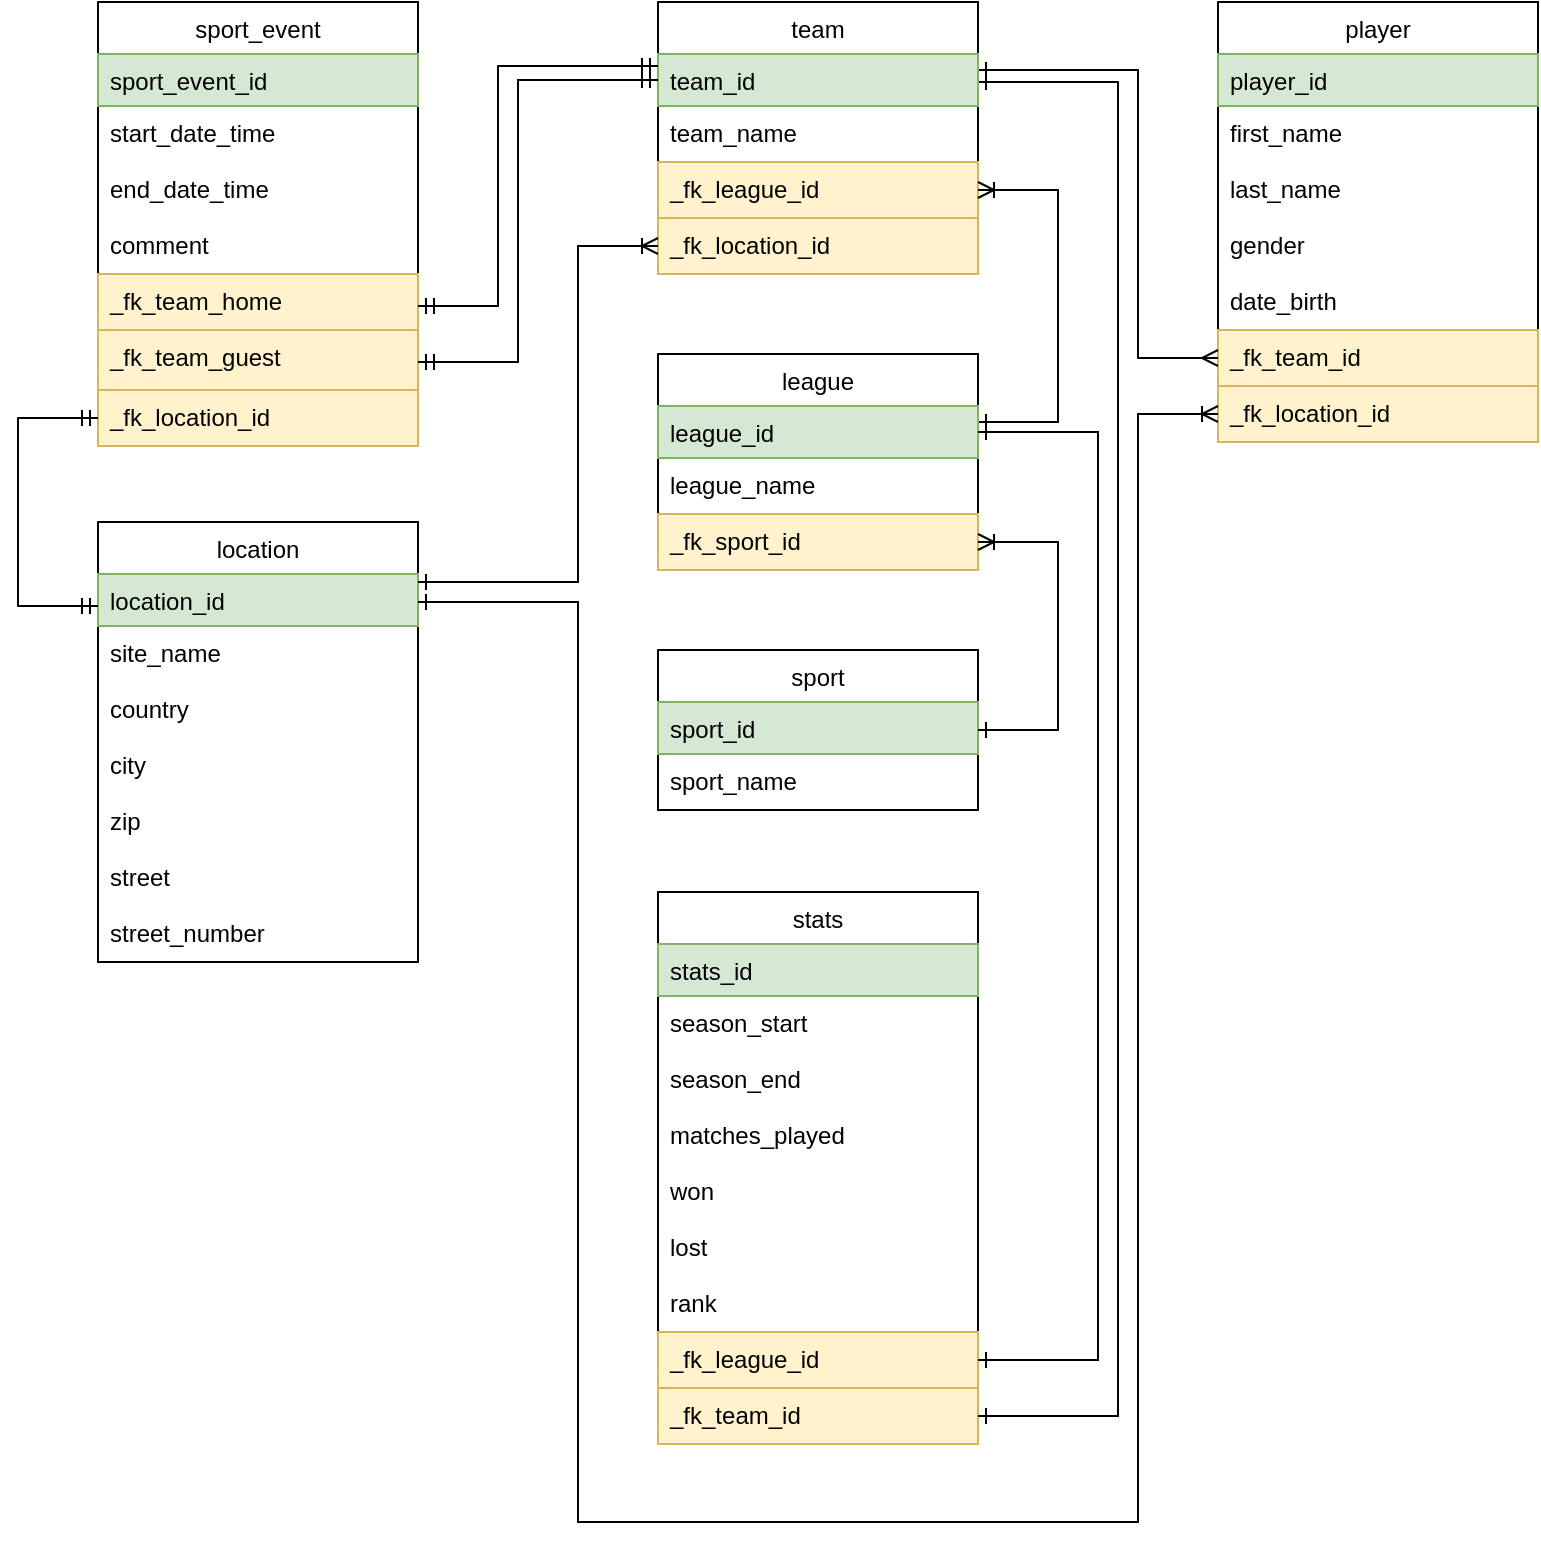 <mxfile version="13.11.0" type="github"><diagram id="yVWPoasluQvPEeiIY3MF" name="Page-1"><mxGraphModel dx="2037" dy="214" grid="1" gridSize="10" guides="1" tooltips="1" connect="1" arrows="1" fold="1" page="1" pageScale="1" pageWidth="1169" pageHeight="827" math="0" shadow="0"><root><mxCell id="0"/><mxCell id="1" parent="0"/><mxCell id="QTRJP33zMCgUYMAzONUv-73" value="sport_event" style="swimlane;fontStyle=0;childLayout=stackLayout;horizontal=1;startSize=26;fillColor=none;horizontalStack=0;resizeParent=1;resizeParentMax=0;resizeLast=0;collapsible=1;marginBottom=0;" vertex="1" parent="1"><mxGeometry x="240" y="880" width="160" height="222" as="geometry"/></mxCell><mxCell id="QTRJP33zMCgUYMAzONUv-74" value="sport_event_id" style="text;strokeColor=#82b366;fillColor=#d5e8d4;align=left;verticalAlign=top;spacingLeft=4;spacingRight=4;overflow=hidden;rotatable=0;points=[[0,0.5],[1,0.5]];portConstraint=eastwest;" vertex="1" parent="QTRJP33zMCgUYMAzONUv-73"><mxGeometry y="26" width="160" height="26" as="geometry"/></mxCell><mxCell id="QTRJP33zMCgUYMAzONUv-75" value="start_date_time" style="text;strokeColor=none;fillColor=none;align=left;verticalAlign=top;spacingLeft=4;spacingRight=4;overflow=hidden;rotatable=0;points=[[0,0.5],[1,0.5]];portConstraint=eastwest;" vertex="1" parent="QTRJP33zMCgUYMAzONUv-73"><mxGeometry y="52" width="160" height="28" as="geometry"/></mxCell><mxCell id="QTRJP33zMCgUYMAzONUv-78" value="end_date_time" style="text;strokeColor=none;fillColor=none;align=left;verticalAlign=top;spacingLeft=4;spacingRight=4;overflow=hidden;rotatable=0;points=[[0,0.5],[1,0.5]];portConstraint=eastwest;" vertex="1" parent="QTRJP33zMCgUYMAzONUv-73"><mxGeometry y="80" width="160" height="28" as="geometry"/></mxCell><mxCell id="QTRJP33zMCgUYMAzONUv-79" value="comment" style="text;strokeColor=none;fillColor=none;align=left;verticalAlign=top;spacingLeft=4;spacingRight=4;overflow=hidden;rotatable=0;points=[[0,0.5],[1,0.5]];portConstraint=eastwest;" vertex="1" parent="QTRJP33zMCgUYMAzONUv-73"><mxGeometry y="108" width="160" height="28" as="geometry"/></mxCell><mxCell id="QTRJP33zMCgUYMAzONUv-308" value="_fk_team_home" style="text;strokeColor=#d6b656;fillColor=#fff2cc;align=left;verticalAlign=top;spacingLeft=4;spacingRight=4;overflow=hidden;rotatable=0;points=[[0,0.5],[1,0.5]];portConstraint=eastwest;" vertex="1" parent="QTRJP33zMCgUYMAzONUv-73"><mxGeometry y="136" width="160" height="28" as="geometry"/></mxCell><mxCell id="QTRJP33zMCgUYMAzONUv-227" value="_fk_team_guest" style="text;strokeColor=#d6b656;fillColor=#fff2cc;align=left;verticalAlign=top;spacingLeft=4;spacingRight=4;overflow=hidden;rotatable=0;points=[[0,0.5],[1,0.5]];portConstraint=eastwest;" vertex="1" parent="QTRJP33zMCgUYMAzONUv-73"><mxGeometry y="164" width="160" height="30" as="geometry"/></mxCell><mxCell id="QTRJP33zMCgUYMAzONUv-88" value="_fk_location_id" style="text;strokeColor=#d6b656;fillColor=#fff2cc;align=left;verticalAlign=top;spacingLeft=4;spacingRight=4;overflow=hidden;rotatable=0;points=[[0,0.5],[1,0.5]];portConstraint=eastwest;" vertex="1" parent="QTRJP33zMCgUYMAzONUv-73"><mxGeometry y="194" width="160" height="28" as="geometry"/></mxCell><mxCell id="QTRJP33zMCgUYMAzONUv-80" value="location" style="swimlane;fontStyle=0;childLayout=stackLayout;horizontal=1;startSize=26;fillColor=none;horizontalStack=0;resizeParent=1;resizeParentMax=0;resizeLast=0;collapsible=1;marginBottom=0;" vertex="1" parent="1"><mxGeometry x="240" y="1140" width="160" height="220" as="geometry"/></mxCell><mxCell id="QTRJP33zMCgUYMAzONUv-81" value="location_id" style="text;strokeColor=#82b366;fillColor=#d5e8d4;align=left;verticalAlign=top;spacingLeft=4;spacingRight=4;overflow=hidden;rotatable=0;points=[[0,0.5],[1,0.5]];portConstraint=eastwest;" vertex="1" parent="QTRJP33zMCgUYMAzONUv-80"><mxGeometry y="26" width="160" height="26" as="geometry"/></mxCell><mxCell id="QTRJP33zMCgUYMAzONUv-82" value="site_name" style="text;strokeColor=none;fillColor=none;align=left;verticalAlign=top;spacingLeft=4;spacingRight=4;overflow=hidden;rotatable=0;points=[[0,0.5],[1,0.5]];portConstraint=eastwest;" vertex="1" parent="QTRJP33zMCgUYMAzONUv-80"><mxGeometry y="52" width="160" height="28" as="geometry"/></mxCell><mxCell id="QTRJP33zMCgUYMAzONUv-84" value="country" style="text;strokeColor=none;fillColor=none;align=left;verticalAlign=top;spacingLeft=4;spacingRight=4;overflow=hidden;rotatable=0;points=[[0,0.5],[1,0.5]];portConstraint=eastwest;" vertex="1" parent="QTRJP33zMCgUYMAzONUv-80"><mxGeometry y="80" width="160" height="28" as="geometry"/></mxCell><mxCell id="QTRJP33zMCgUYMAzONUv-83" value="city" style="text;strokeColor=none;fillColor=none;align=left;verticalAlign=top;spacingLeft=4;spacingRight=4;overflow=hidden;rotatable=0;points=[[0,0.5],[1,0.5]];portConstraint=eastwest;" vertex="1" parent="QTRJP33zMCgUYMAzONUv-80"><mxGeometry y="108" width="160" height="28" as="geometry"/></mxCell><mxCell id="QTRJP33zMCgUYMAzONUv-85" value="zip" style="text;strokeColor=none;fillColor=none;align=left;verticalAlign=top;spacingLeft=4;spacingRight=4;overflow=hidden;rotatable=0;points=[[0,0.5],[1,0.5]];portConstraint=eastwest;" vertex="1" parent="QTRJP33zMCgUYMAzONUv-80"><mxGeometry y="136" width="160" height="28" as="geometry"/></mxCell><mxCell id="QTRJP33zMCgUYMAzONUv-86" value="street" style="text;strokeColor=none;fillColor=none;align=left;verticalAlign=top;spacingLeft=4;spacingRight=4;overflow=hidden;rotatable=0;points=[[0,0.5],[1,0.5]];portConstraint=eastwest;" vertex="1" parent="QTRJP33zMCgUYMAzONUv-80"><mxGeometry y="164" width="160" height="28" as="geometry"/></mxCell><mxCell id="QTRJP33zMCgUYMAzONUv-87" value="street_number" style="text;strokeColor=none;fillColor=none;align=left;verticalAlign=top;spacingLeft=4;spacingRight=4;overflow=hidden;rotatable=0;points=[[0,0.5],[1,0.5]];portConstraint=eastwest;" vertex="1" parent="QTRJP33zMCgUYMAzONUv-80"><mxGeometry y="192" width="160" height="28" as="geometry"/></mxCell><mxCell id="QTRJP33zMCgUYMAzONUv-89" value="stats" style="swimlane;fontStyle=0;childLayout=stackLayout;horizontal=1;startSize=26;fillColor=none;horizontalStack=0;resizeParent=1;resizeParentMax=0;resizeLast=0;collapsible=1;marginBottom=0;" vertex="1" parent="1"><mxGeometry x="520" y="1325" width="160" height="276" as="geometry"/></mxCell><mxCell id="QTRJP33zMCgUYMAzONUv-90" value="stats_id" style="text;strokeColor=#82b366;fillColor=#d5e8d4;align=left;verticalAlign=top;spacingLeft=4;spacingRight=4;overflow=hidden;rotatable=0;points=[[0,0.5],[1,0.5]];portConstraint=eastwest;" vertex="1" parent="QTRJP33zMCgUYMAzONUv-89"><mxGeometry y="26" width="160" height="26" as="geometry"/></mxCell><mxCell id="QTRJP33zMCgUYMAzONUv-91" value="season_start" style="text;strokeColor=none;fillColor=none;align=left;verticalAlign=top;spacingLeft=4;spacingRight=4;overflow=hidden;rotatable=0;points=[[0,0.5],[1,0.5]];portConstraint=eastwest;" vertex="1" parent="QTRJP33zMCgUYMAzONUv-89"><mxGeometry y="52" width="160" height="28" as="geometry"/></mxCell><mxCell id="QTRJP33zMCgUYMAzONUv-325" value="season_end" style="text;strokeColor=none;fillColor=none;align=left;verticalAlign=top;spacingLeft=4;spacingRight=4;overflow=hidden;rotatable=0;points=[[0,0.5],[1,0.5]];portConstraint=eastwest;" vertex="1" parent="QTRJP33zMCgUYMAzONUv-89"><mxGeometry y="80" width="160" height="28" as="geometry"/></mxCell><mxCell id="QTRJP33zMCgUYMAzONUv-92" value="matches_played" style="text;strokeColor=none;fillColor=none;align=left;verticalAlign=top;spacingLeft=4;spacingRight=4;overflow=hidden;rotatable=0;points=[[0,0.5],[1,0.5]];portConstraint=eastwest;" vertex="1" parent="QTRJP33zMCgUYMAzONUv-89"><mxGeometry y="108" width="160" height="28" as="geometry"/></mxCell><mxCell id="QTRJP33zMCgUYMAzONUv-93" value="won" style="text;strokeColor=none;fillColor=none;align=left;verticalAlign=top;spacingLeft=4;spacingRight=4;overflow=hidden;rotatable=0;points=[[0,0.5],[1,0.5]];portConstraint=eastwest;" vertex="1" parent="QTRJP33zMCgUYMAzONUv-89"><mxGeometry y="136" width="160" height="28" as="geometry"/></mxCell><mxCell id="QTRJP33zMCgUYMAzONUv-101" value="lost" style="text;strokeColor=none;fillColor=none;align=left;verticalAlign=top;spacingLeft=4;spacingRight=4;overflow=hidden;rotatable=0;points=[[0,0.5],[1,0.5]];portConstraint=eastwest;" vertex="1" parent="QTRJP33zMCgUYMAzONUv-89"><mxGeometry y="164" width="160" height="28" as="geometry"/></mxCell><mxCell id="QTRJP33zMCgUYMAzONUv-94" value="rank" style="text;strokeColor=none;fillColor=none;align=left;verticalAlign=top;spacingLeft=4;spacingRight=4;overflow=hidden;rotatable=0;points=[[0,0.5],[1,0.5]];portConstraint=eastwest;" vertex="1" parent="QTRJP33zMCgUYMAzONUv-89"><mxGeometry y="192" width="160" height="28" as="geometry"/></mxCell><mxCell id="QTRJP33zMCgUYMAzONUv-327" value="_fk_league_id" style="text;strokeColor=#d6b656;fillColor=#fff2cc;align=left;verticalAlign=top;spacingLeft=4;spacingRight=4;overflow=hidden;rotatable=0;points=[[0,0.5],[1,0.5]];portConstraint=eastwest;" vertex="1" parent="QTRJP33zMCgUYMAzONUv-89"><mxGeometry y="220" width="160" height="28" as="geometry"/></mxCell><mxCell id="QTRJP33zMCgUYMAzONUv-324" value="_fk_team_id" style="text;strokeColor=#d6b656;fillColor=#fff2cc;align=left;verticalAlign=top;spacingLeft=4;spacingRight=4;overflow=hidden;rotatable=0;points=[[0,0.5],[1,0.5]];portConstraint=eastwest;" vertex="1" parent="QTRJP33zMCgUYMAzONUv-89"><mxGeometry y="248" width="160" height="28" as="geometry"/></mxCell><mxCell id="QTRJP33zMCgUYMAzONUv-119" value="player" style="swimlane;fontStyle=0;childLayout=stackLayout;horizontal=1;startSize=26;fillColor=none;horizontalStack=0;resizeParent=1;resizeParentMax=0;resizeLast=0;collapsible=1;marginBottom=0;" vertex="1" parent="1"><mxGeometry x="800" y="880" width="160" height="220" as="geometry"/></mxCell><mxCell id="QTRJP33zMCgUYMAzONUv-120" value="player_id" style="text;strokeColor=#82b366;fillColor=#d5e8d4;align=left;verticalAlign=top;spacingLeft=4;spacingRight=4;overflow=hidden;rotatable=0;points=[[0,0.5],[1,0.5]];portConstraint=eastwest;" vertex="1" parent="QTRJP33zMCgUYMAzONUv-119"><mxGeometry y="26" width="160" height="26" as="geometry"/></mxCell><mxCell id="QTRJP33zMCgUYMAzONUv-121" value="first_name" style="text;strokeColor=none;fillColor=none;align=left;verticalAlign=top;spacingLeft=4;spacingRight=4;overflow=hidden;rotatable=0;points=[[0,0.5],[1,0.5]];portConstraint=eastwest;" vertex="1" parent="QTRJP33zMCgUYMAzONUv-119"><mxGeometry y="52" width="160" height="28" as="geometry"/></mxCell><mxCell id="QTRJP33zMCgUYMAzONUv-122" value="last_name" style="text;strokeColor=none;fillColor=none;align=left;verticalAlign=top;spacingLeft=4;spacingRight=4;overflow=hidden;rotatable=0;points=[[0,0.5],[1,0.5]];portConstraint=eastwest;" vertex="1" parent="QTRJP33zMCgUYMAzONUv-119"><mxGeometry y="80" width="160" height="28" as="geometry"/></mxCell><mxCell id="QTRJP33zMCgUYMAzONUv-124" value="gender" style="text;strokeColor=none;fillColor=none;align=left;verticalAlign=top;spacingLeft=4;spacingRight=4;overflow=hidden;rotatable=0;points=[[0,0.5],[1,0.5]];portConstraint=eastwest;" vertex="1" parent="QTRJP33zMCgUYMAzONUv-119"><mxGeometry y="108" width="160" height="28" as="geometry"/></mxCell><mxCell id="QTRJP33zMCgUYMAzONUv-123" value="date_birth" style="text;strokeColor=none;fillColor=none;align=left;verticalAlign=top;spacingLeft=4;spacingRight=4;overflow=hidden;rotatable=0;points=[[0,0.5],[1,0.5]];portConstraint=eastwest;" vertex="1" parent="QTRJP33zMCgUYMAzONUv-119"><mxGeometry y="136" width="160" height="28" as="geometry"/></mxCell><mxCell id="QTRJP33zMCgUYMAzONUv-142" value="_fk_team_id" style="text;strokeColor=#d6b656;fillColor=#fff2cc;align=left;verticalAlign=top;spacingLeft=4;spacingRight=4;overflow=hidden;rotatable=0;points=[[0,0.5],[1,0.5]];portConstraint=eastwest;" vertex="1" parent="QTRJP33zMCgUYMAzONUv-119"><mxGeometry y="164" width="160" height="28" as="geometry"/></mxCell><mxCell id="QTRJP33zMCgUYMAzONUv-306" value="_fk_location_id" style="text;strokeColor=#d6b656;fillColor=#fff2cc;align=left;verticalAlign=top;spacingLeft=4;spacingRight=4;overflow=hidden;rotatable=0;points=[[0,0.5],[1,0.5]];portConstraint=eastwest;" vertex="1" parent="QTRJP33zMCgUYMAzONUv-119"><mxGeometry y="192" width="160" height="28" as="geometry"/></mxCell><mxCell id="QTRJP33zMCgUYMAzONUv-255" style="edgeStyle=orthogonalEdgeStyle;rounded=0;orthogonalLoop=1;jettySize=auto;html=1;entryX=0;entryY=0.5;entryDx=0;entryDy=0;endArrow=ERmany;endFill=0;startArrow=ERone;startFill=0;" edge="1" parent="1" target="QTRJP33zMCgUYMAzONUv-142"><mxGeometry relative="1" as="geometry"><mxPoint x="680" y="914" as="sourcePoint"/><Array as="points"><mxPoint x="760" y="914"/><mxPoint x="760" y="1058"/></Array></mxGeometry></mxCell><mxCell id="QTRJP33zMCgUYMAzONUv-326" style="edgeStyle=orthogonalEdgeStyle;rounded=0;orthogonalLoop=1;jettySize=auto;html=1;entryX=1;entryY=0.5;entryDx=0;entryDy=0;startArrow=ERone;startFill=0;endArrow=ERone;endFill=0;" edge="1" parent="1" target="QTRJP33zMCgUYMAzONUv-324"><mxGeometry relative="1" as="geometry"><mxPoint x="680" y="920" as="sourcePoint"/><Array as="points"><mxPoint x="750" y="920"/><mxPoint x="750" y="1587"/></Array></mxGeometry></mxCell><mxCell id="QTRJP33zMCgUYMAzONUv-127" value="team" style="swimlane;fontStyle=0;childLayout=stackLayout;horizontal=1;startSize=26;fillColor=none;horizontalStack=0;resizeParent=1;resizeParentMax=0;resizeLast=0;collapsible=1;marginBottom=0;" vertex="1" parent="1"><mxGeometry x="520" y="880" width="160" height="136" as="geometry"/></mxCell><mxCell id="QTRJP33zMCgUYMAzONUv-128" value="team_id" style="text;strokeColor=#82b366;fillColor=#d5e8d4;align=left;verticalAlign=top;spacingLeft=4;spacingRight=4;overflow=hidden;rotatable=0;points=[[0,0.5],[1,0.5]];portConstraint=eastwest;" vertex="1" parent="QTRJP33zMCgUYMAzONUv-127"><mxGeometry y="26" width="160" height="26" as="geometry"/></mxCell><mxCell id="QTRJP33zMCgUYMAzONUv-133" value="team_name" style="text;align=left;verticalAlign=top;spacingLeft=4;spacingRight=4;overflow=hidden;rotatable=0;points=[[0,0.5],[1,0.5]];portConstraint=eastwest;" vertex="1" parent="QTRJP33zMCgUYMAzONUv-127"><mxGeometry y="52" width="160" height="28" as="geometry"/></mxCell><mxCell id="QTRJP33zMCgUYMAzONUv-141" value="_fk_league_id" style="text;strokeColor=#d6b656;fillColor=#fff2cc;align=left;verticalAlign=top;spacingLeft=4;spacingRight=4;overflow=hidden;rotatable=0;points=[[0,0.5],[1,0.5]];portConstraint=eastwest;" vertex="1" parent="QTRJP33zMCgUYMAzONUv-127"><mxGeometry y="80" width="160" height="28" as="geometry"/></mxCell><mxCell id="QTRJP33zMCgUYMAzONUv-139" value="_fk_location_id" style="text;strokeColor=#d6b656;fillColor=#fff2cc;align=left;verticalAlign=top;spacingLeft=4;spacingRight=4;overflow=hidden;rotatable=0;points=[[0,0.5],[1,0.5]];portConstraint=eastwest;" vertex="1" parent="QTRJP33zMCgUYMAzONUv-127"><mxGeometry y="108" width="160" height="28" as="geometry"/></mxCell><mxCell id="QTRJP33zMCgUYMAzONUv-254" style="edgeStyle=orthogonalEdgeStyle;rounded=0;orthogonalLoop=1;jettySize=auto;html=1;entryX=1;entryY=0.5;entryDx=0;entryDy=0;endArrow=ERoneToMany;endFill=0;startArrow=ERone;startFill=0;" edge="1" parent="1" target="QTRJP33zMCgUYMAzONUv-141"><mxGeometry relative="1" as="geometry"><mxPoint x="680" y="1090" as="sourcePoint"/><Array as="points"><mxPoint x="720" y="1090"/><mxPoint x="720" y="974"/></Array></mxGeometry></mxCell><mxCell id="QTRJP33zMCgUYMAzONUv-134" value="league" style="swimlane;fontStyle=0;childLayout=stackLayout;horizontal=1;startSize=26;fillColor=none;horizontalStack=0;resizeParent=1;resizeParentMax=0;resizeLast=0;collapsible=1;marginBottom=0;" vertex="1" parent="1"><mxGeometry x="520" y="1056" width="160" height="108" as="geometry"/></mxCell><mxCell id="QTRJP33zMCgUYMAzONUv-135" value="league_id" style="text;strokeColor=#82b366;fillColor=#d5e8d4;align=left;verticalAlign=top;spacingLeft=4;spacingRight=4;overflow=hidden;rotatable=0;points=[[0,0.5],[1,0.5]];portConstraint=eastwest;" vertex="1" parent="QTRJP33zMCgUYMAzONUv-134"><mxGeometry y="26" width="160" height="26" as="geometry"/></mxCell><mxCell id="QTRJP33zMCgUYMAzONUv-136" value="league_name" style="text;strokeColor=none;fillColor=none;align=left;verticalAlign=top;spacingLeft=4;spacingRight=4;overflow=hidden;rotatable=0;points=[[0,0.5],[1,0.5]];portConstraint=eastwest;" vertex="1" parent="QTRJP33zMCgUYMAzONUv-134"><mxGeometry y="52" width="160" height="28" as="geometry"/></mxCell><mxCell id="QTRJP33zMCgUYMAzONUv-302" value="_fk_sport_id" style="text;strokeColor=#d6b656;fillColor=#fff2cc;align=left;verticalAlign=top;spacingLeft=4;spacingRight=4;overflow=hidden;rotatable=0;points=[[0,0.5],[1,0.5]];portConstraint=eastwest;" vertex="1" parent="QTRJP33zMCgUYMAzONUv-134"><mxGeometry y="80" width="160" height="28" as="geometry"/></mxCell><mxCell id="QTRJP33zMCgUYMAzONUv-143" value="sport" style="swimlane;fontStyle=0;childLayout=stackLayout;horizontal=1;startSize=26;fillColor=none;horizontalStack=0;resizeParent=1;resizeParentMax=0;resizeLast=0;collapsible=1;marginBottom=0;" vertex="1" parent="1"><mxGeometry x="520" y="1204" width="160" height="80" as="geometry"/></mxCell><mxCell id="QTRJP33zMCgUYMAzONUv-144" value="sport_id" style="text;strokeColor=#82b366;fillColor=#d5e8d4;align=left;verticalAlign=top;spacingLeft=4;spacingRight=4;overflow=hidden;rotatable=0;points=[[0,0.5],[1,0.5]];portConstraint=eastwest;" vertex="1" parent="QTRJP33zMCgUYMAzONUv-143"><mxGeometry y="26" width="160" height="26" as="geometry"/></mxCell><mxCell id="QTRJP33zMCgUYMAzONUv-149" value="sport_name" style="text;align=left;verticalAlign=top;spacingLeft=4;spacingRight=4;overflow=hidden;rotatable=0;points=[[0,0.5],[1,0.5]];portConstraint=eastwest;" vertex="1" parent="QTRJP33zMCgUYMAzONUv-143"><mxGeometry y="52" width="160" height="28" as="geometry"/></mxCell><mxCell id="QTRJP33zMCgUYMAzONUv-248" style="edgeStyle=orthogonalEdgeStyle;rounded=0;orthogonalLoop=1;jettySize=auto;html=1;exitX=0;exitY=0.5;exitDx=0;exitDy=0;endArrow=ERmandOne;endFill=0;startArrow=ERmandOne;startFill=0;" edge="1" parent="1" source="QTRJP33zMCgUYMAzONUv-128"><mxGeometry relative="1" as="geometry"><mxPoint x="400" y="1060" as="targetPoint"/><Array as="points"><mxPoint x="450" y="919"/><mxPoint x="450" y="1060"/></Array></mxGeometry></mxCell><mxCell id="QTRJP33zMCgUYMAzONUv-249" style="edgeStyle=orthogonalEdgeStyle;rounded=0;orthogonalLoop=1;jettySize=auto;html=1;endArrow=ERmandOne;endFill=0;startArrow=ERmandOne;startFill=0;" edge="1" parent="1" target="QTRJP33zMCgUYMAzONUv-308"><mxGeometry relative="1" as="geometry"><mxPoint x="520" y="912" as="sourcePoint"/><mxPoint x="410" y="1031" as="targetPoint"/><Array as="points"><mxPoint x="440" y="912"/><mxPoint x="440" y="1032"/></Array></mxGeometry></mxCell><mxCell id="QTRJP33zMCgUYMAzONUv-256" style="edgeStyle=orthogonalEdgeStyle;rounded=0;orthogonalLoop=1;jettySize=auto;html=1;entryX=0;entryY=0.5;entryDx=0;entryDy=0;endArrow=ERmandOne;endFill=0;startArrow=ERmandOne;startFill=0;exitX=0;exitY=0.615;exitDx=0;exitDy=0;exitPerimeter=0;" edge="1" parent="1" source="QTRJP33zMCgUYMAzONUv-81" target="QTRJP33zMCgUYMAzONUv-88"><mxGeometry relative="1" as="geometry"><mxPoint x="210" y="1220" as="sourcePoint"/><Array as="points"><mxPoint x="200" y="1182"/><mxPoint x="200" y="1088"/></Array></mxGeometry></mxCell><mxCell id="QTRJP33zMCgUYMAzONUv-257" style="edgeStyle=orthogonalEdgeStyle;rounded=0;orthogonalLoop=1;jettySize=auto;html=1;endArrow=ERoneToMany;endFill=0;entryX=0;entryY=0.5;entryDx=0;entryDy=0;startArrow=ERone;startFill=0;" edge="1" parent="1" target="QTRJP33zMCgUYMAzONUv-139"><mxGeometry relative="1" as="geometry"><mxPoint x="400" y="1170" as="sourcePoint"/><mxPoint x="500" y="1002" as="targetPoint"/><Array as="points"><mxPoint x="400" y="1170"/><mxPoint x="480" y="1170"/><mxPoint x="480" y="1002"/></Array></mxGeometry></mxCell><mxCell id="QTRJP33zMCgUYMAzONUv-303" style="edgeStyle=orthogonalEdgeStyle;rounded=0;orthogonalLoop=1;jettySize=auto;html=1;exitX=1;exitY=0.5;exitDx=0;exitDy=0;entryX=1;entryY=0.5;entryDx=0;entryDy=0;startArrow=ERoneToMany;startFill=0;endArrow=ERone;endFill=0;" edge="1" parent="1" source="QTRJP33zMCgUYMAzONUv-302" target="QTRJP33zMCgUYMAzONUv-143"><mxGeometry relative="1" as="geometry"><Array as="points"><mxPoint x="720" y="1150"/><mxPoint x="720" y="1244"/></Array></mxGeometry></mxCell><mxCell id="QTRJP33zMCgUYMAzONUv-307" style="edgeStyle=orthogonalEdgeStyle;rounded=0;orthogonalLoop=1;jettySize=auto;html=1;entryX=0;entryY=0.5;entryDx=0;entryDy=0;startArrow=ERone;startFill=0;endArrow=ERoneToMany;endFill=0;" edge="1" parent="1" target="QTRJP33zMCgUYMAzONUv-306"><mxGeometry relative="1" as="geometry"><mxPoint x="400" y="1180" as="sourcePoint"/><Array as="points"><mxPoint x="480" y="1180"/><mxPoint x="480" y="1640"/><mxPoint x="760" y="1640"/><mxPoint x="760" y="1086"/></Array></mxGeometry></mxCell><mxCell id="QTRJP33zMCgUYMAzONUv-328" style="edgeStyle=orthogonalEdgeStyle;rounded=0;orthogonalLoop=1;jettySize=auto;html=1;exitX=1;exitY=0.5;exitDx=0;exitDy=0;entryX=1;entryY=0.5;entryDx=0;entryDy=0;startArrow=ERone;startFill=0;endArrow=ERone;endFill=0;" edge="1" parent="1" source="QTRJP33zMCgUYMAzONUv-135" target="QTRJP33zMCgUYMAzONUv-327"><mxGeometry relative="1" as="geometry"><Array as="points"><mxPoint x="740" y="1095"/><mxPoint x="740" y="1559"/></Array></mxGeometry></mxCell></root></mxGraphModel></diagram></mxfile>